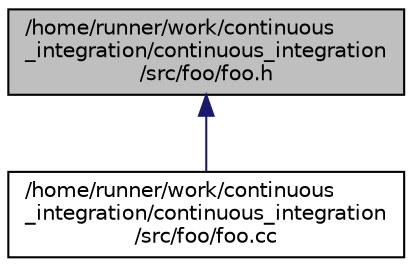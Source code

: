 digraph "/home/runner/work/continuous_integration/continuous_integration/src/foo/foo.h"
{
 // LATEX_PDF_SIZE
  edge [fontname="Helvetica",fontsize="10",labelfontname="Helvetica",labelfontsize="10"];
  node [fontname="Helvetica",fontsize="10",shape=record];
  Node1 [label="/home/runner/work/continuous\l_integration/continuous_integration\l/src/foo/foo.h",height=0.2,width=0.4,color="black", fillcolor="grey75", style="filled", fontcolor="black",tooltip=" "];
  Node1 -> Node2 [dir="back",color="midnightblue",fontsize="10",style="solid",fontname="Helvetica"];
  Node2 [label="/home/runner/work/continuous\l_integration/continuous_integration\l/src/foo/foo.cc",height=0.2,width=0.4,color="black", fillcolor="white", style="filled",URL="$foo_8cc.html",tooltip=" "];
}
